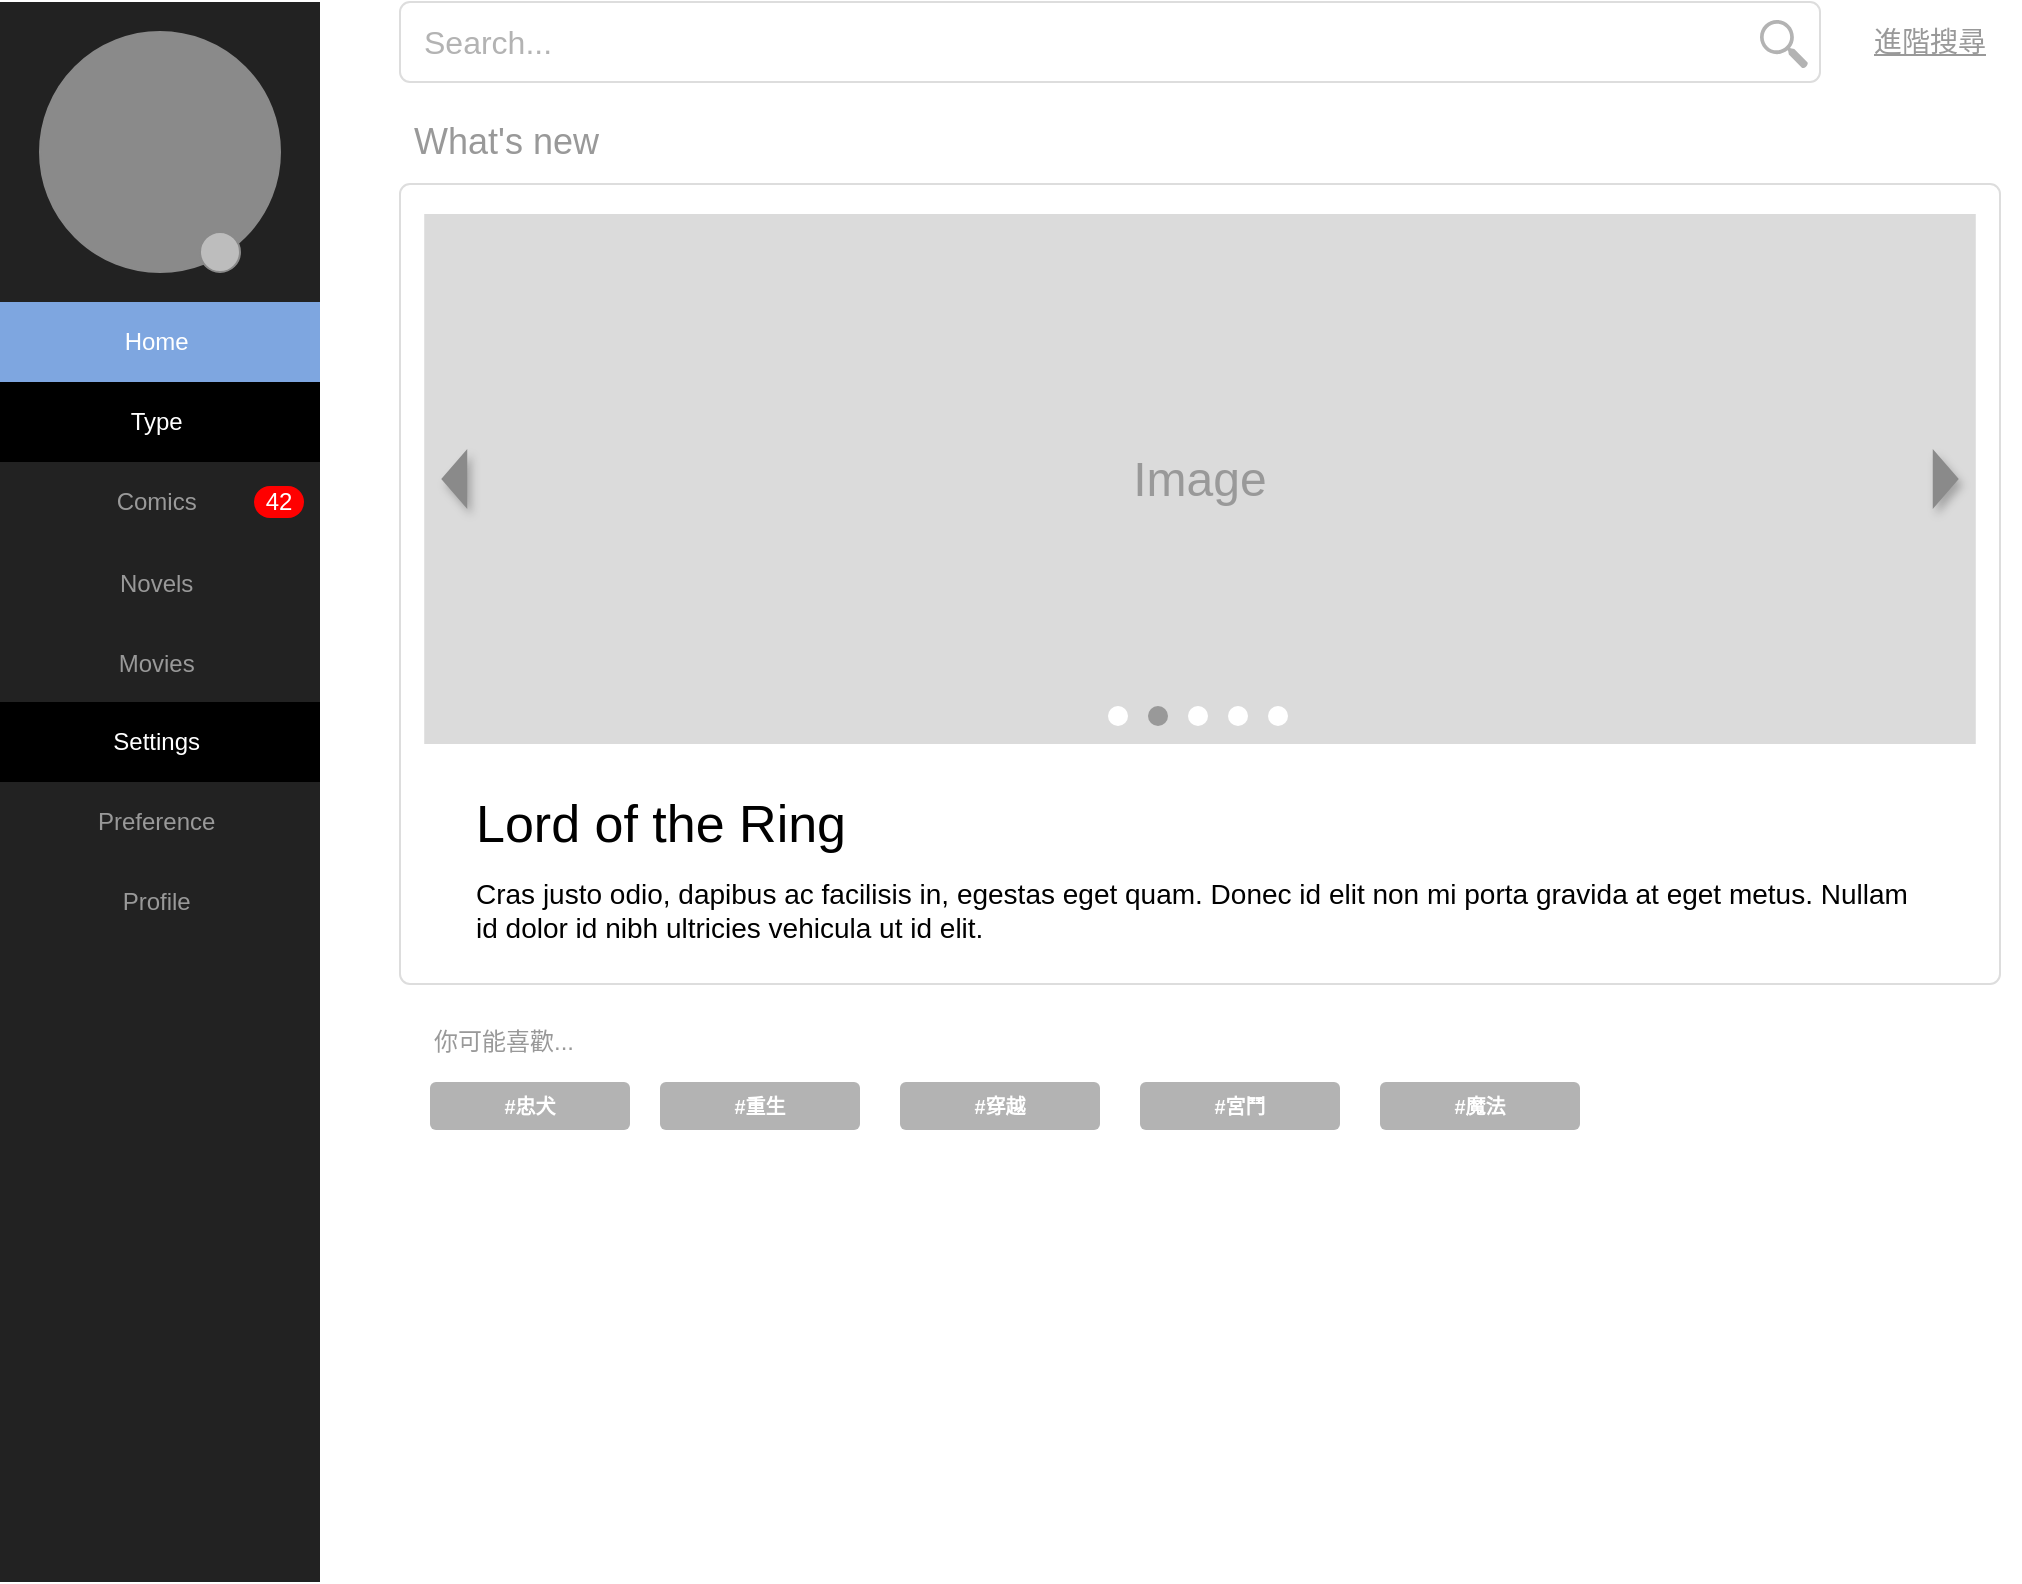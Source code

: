 <mxfile version="15.2.7" type="device"><diagram name="Page-1" id="c9db0220-8083-56f3-ca83-edcdcd058819"><mxGraphModel dx="1718" dy="963" grid="1" gridSize="10" guides="1" tooltips="1" connect="1" arrows="1" fold="1" page="1" pageScale="1.5" pageWidth="826" pageHeight="1169" background="#ffffff" math="0" shadow="0"><root><mxCell id="0" style=";html=1;"/><mxCell id="1" style=";html=1;" parent="0"/><mxCell id="3d76a8aef4d5c911-1" value="" style="html=1;shadow=0;dashed=0;shape=mxgraph.bootstrap.rect;fillColor=#222222;strokeColor=none;whiteSpace=wrap;rounded=0;fontSize=12;fontColor=#000000;align=center;" parent="1" vertex="1"><mxGeometry x="30" y="60" width="160" height="790" as="geometry"/></mxCell><mxCell id="3d76a8aef4d5c911-11" value="" style="html=1;shadow=0;dashed=0;shape=mxgraph.bootstrap.rrect;rSize=5;strokeColor=#dddddd;rounded=0;fontSize=12;align=center;" parent="1" vertex="1"><mxGeometry x="230" y="151" width="800" height="400" as="geometry"/></mxCell><mxCell id="3d76a8aef4d5c911-12" value="Image" style="shape=rect;fontSize=24;fillColor=#DBDBDB;strokeColor=none;fontColor=#999999;whiteSpace=wrap;" parent="3d76a8aef4d5c911-11" vertex="1"><mxGeometry x="12.12" y="15" width="775.76" height="265" as="geometry"/></mxCell><mxCell id="3d76a8aef4d5c911-13" value="Lord of the Ring" style="html=1;shadow=0;dashed=0;shape=mxgraph.bootstrap.anchor;fontSize=26;align=left;whiteSpace=wrap;" parent="3d76a8aef4d5c911-11" vertex="1"><mxGeometry x="36.364" y="300" width="727.273" height="40" as="geometry"/></mxCell><mxCell id="3d76a8aef4d5c911-14" value="Cras justo odio, dapibus ac facilisis in, egestas eget quam. Donec id elit non mi porta gravida at eget metus. Nullam id dolor id nibh ultricies vehicula ut id elit." style="html=1;shadow=0;dashed=0;shape=mxgraph.bootstrap.anchor;strokeColor=#dddddd;whiteSpace=wrap;align=left;verticalAlign=top;fontSize=14;whiteSpace=wrap;" parent="3d76a8aef4d5c911-11" vertex="1"><mxGeometry x="36.36" y="340" width="727.27" height="50" as="geometry"/></mxCell><mxCell id="u7n71OJvJh9l1gqnrT7j-1" value="" style="shape=triangle;strokeColor=none;fillColor=#8A8A8A;direction=south;rounded=0;shadow=1;fontSize=12;fontColor=#000000;align=center;html=1;rotation=-90;" vertex="1" parent="3d76a8aef4d5c911-11"><mxGeometry x="757.88" y="141" width="30" height="13" as="geometry"/></mxCell><mxCell id="u7n71OJvJh9l1gqnrT7j-2" value="" style="shape=triangle;strokeColor=none;fillColor=#8A8A8A;direction=south;rounded=0;shadow=1;fontSize=12;fontColor=#000000;align=center;html=1;rotation=90;" vertex="1" parent="3d76a8aef4d5c911-11"><mxGeometry x="12.12" y="141" width="30" height="13" as="geometry"/></mxCell><mxCell id="u7n71OJvJh9l1gqnrT7j-4" value="" style="ellipse;whiteSpace=wrap;html=1;labelBackgroundColor=none;fontSize=18;fontColor=#999999;strokeColor=none;fillColor=#FFFFFF;align=left;" vertex="1" parent="3d76a8aef4d5c911-11"><mxGeometry x="354" y="261" width="10" height="10" as="geometry"/></mxCell><mxCell id="u7n71OJvJh9l1gqnrT7j-8" value="" style="ellipse;whiteSpace=wrap;html=1;labelBackgroundColor=none;fontSize=18;fontColor=#999999;strokeColor=none;fillColor=#999999;align=left;" vertex="1" parent="3d76a8aef4d5c911-11"><mxGeometry x="374" y="261" width="10" height="10" as="geometry"/></mxCell><mxCell id="u7n71OJvJh9l1gqnrT7j-9" value="" style="ellipse;whiteSpace=wrap;html=1;labelBackgroundColor=none;fontSize=18;fontColor=#999999;strokeColor=none;fillColor=#FFFFFF;align=left;" vertex="1" parent="3d76a8aef4d5c911-11"><mxGeometry x="394" y="261" width="10" height="10" as="geometry"/></mxCell><mxCell id="u7n71OJvJh9l1gqnrT7j-11" value="" style="ellipse;whiteSpace=wrap;html=1;labelBackgroundColor=none;fontSize=18;fontColor=#999999;strokeColor=none;fillColor=#FFFFFF;align=left;" vertex="1" parent="3d76a8aef4d5c911-11"><mxGeometry x="414" y="261" width="10" height="10" as="geometry"/></mxCell><mxCell id="u7n71OJvJh9l1gqnrT7j-12" value="" style="ellipse;whiteSpace=wrap;html=1;labelBackgroundColor=none;fontSize=18;fontColor=#999999;strokeColor=none;fillColor=#FFFFFF;align=left;" vertex="1" parent="3d76a8aef4d5c911-11"><mxGeometry x="434" y="261" width="10" height="10" as="geometry"/></mxCell><mxCell id="3d76a8aef4d5c911-18" value="&lt;font color=&quot;#b3b3b3&quot;&gt;Search...&lt;/font&gt;" style="html=1;shadow=0;dashed=0;shape=mxgraph.bootstrap.rrect;rSize=5;strokeColor=#dddddd;;align=left;spacingLeft=10;fontSize=16;whiteSpace=wrap;rounded=0;" parent="1" vertex="1"><mxGeometry x="230" y="60" width="710" height="40" as="geometry"/></mxCell><mxCell id="3d76a8aef4d5c911-23" value="What's new" style="html=1;shadow=0;dashed=0;shape=mxgraph.bootstrap.rect;strokeColor=none;fillColor=none;fontColor=#999999;align=left;spacingLeft=5;whiteSpace=wrap;rounded=0;fontSize=18;" parent="1" vertex="1"><mxGeometry x="230" y="120" width="200" height="20" as="geometry"/></mxCell><mxCell id="3d76a8aef4d5c911-28" value="你可能喜歡..." style="html=1;shadow=0;dashed=0;shape=mxgraph.bootstrap.rect;strokeColor=none;fillColor=none;fontColor=#999999;align=left;spacingLeft=5;whiteSpace=wrap;rounded=0;" parent="1" vertex="1"><mxGeometry x="240" y="570" width="200" height="20" as="geometry"/></mxCell><mxCell id="3d76a8aef4d5c911-42" value="#忠犬" style="html=1;shadow=0;dashed=0;shape=mxgraph.bootstrap.rrect;align=center;rSize=3;strokeColor=none;fillColor=#B3B3B3;fontColor=#ffffff;fontStyle=1;fontSize=10;whiteSpace=wrap;rounded=0;" parent="1" vertex="1"><mxGeometry x="245" y="600" width="100" height="24" as="geometry"/></mxCell><mxCell id="3d76a8aef4d5c911-3" value="&lt;span style=&quot;white-space: pre&quot;&gt;&#9;&lt;/span&gt;Home" style="html=1;shadow=0;dashed=0;shape=mxgraph.bootstrap.rect;fillColor=#7EA6E0;strokeColor=none;fontColor=#ffffff;spacingRight=30;whiteSpace=wrap;align=center;" parent="1" vertex="1"><mxGeometry x="30" y="210" width="160" height="40" as="geometry"/></mxCell><mxCell id="3d76a8aef4d5c911-5" value="&lt;span style=&quot;white-space: pre&quot;&gt;&#9;&lt;/span&gt;Comics" style="html=1;shadow=0;dashed=0;fillColor=none;strokeColor=none;shape=mxgraph.bootstrap.rect;fontColor=#999999;spacingRight=30;whiteSpace=wrap;align=center;labelBackgroundColor=none;" parent="1" vertex="1"><mxGeometry x="30" y="290" width="160" height="40" as="geometry"/></mxCell><mxCell id="3d76a8aef4d5c911-6" value="42" style="html=1;shadow=0;dashed=0;shape=mxgraph.bootstrap.rrect;rSize=8;fillColor=#ff0000;strokeColor=none;fontColor=#ffffff;whiteSpace=wrap;" parent="3d76a8aef4d5c911-5" vertex="1"><mxGeometry x="1" y="0.5" width="25" height="16" relative="1" as="geometry"><mxPoint x="-33" y="-8" as="offset"/></mxGeometry></mxCell><mxCell id="CCNayb5OCZj6-Qls10-n-5" value="&lt;span style=&quot;white-space: pre&quot;&gt;&#9;&lt;/span&gt;Novels" style="html=1;shadow=0;dashed=0;shape=mxgraph.bootstrap.rect;fillColor=none;strokeColor=none;fontColor=#999999;spacingRight=30;whiteSpace=wrap;align=center;" parent="1" vertex="1"><mxGeometry x="30" y="331" width="160" height="40" as="geometry"/></mxCell><mxCell id="CCNayb5OCZj6-Qls10-n-6" value="&lt;span style=&quot;white-space: pre&quot;&gt;&#9;&lt;/span&gt;Movies" style="html=1;shadow=0;dashed=0;shape=mxgraph.bootstrap.rect;fillColor=none;strokeColor=none;fontColor=#999999;spacingRight=30;whiteSpace=wrap;align=center;" parent="1" vertex="1"><mxGeometry x="30" y="371" width="160" height="40" as="geometry"/></mxCell><mxCell id="CCNayb5OCZj6-Qls10-n-7" value="" style="ellipse;whiteSpace=wrap;html=1;labelBackgroundColor=none;fontColor=#999999;fillColor=#8A8A8A;align=center;strokeColor=#8A8A8A;" parent="1" vertex="1"><mxGeometry x="50" y="75" width="120" height="120" as="geometry"/></mxCell><mxCell id="CCNayb5OCZj6-Qls10-n-10" value="" style="ellipse;whiteSpace=wrap;html=1;labelBackgroundColor=none;fontColor=#999999;strokeColor=#8A8A8A;fillColor=#BDBDBD;align=center;" parent="1" vertex="1"><mxGeometry x="130" y="175" width="20" height="20" as="geometry"/></mxCell><mxCell id="CCNayb5OCZj6-Qls10-n-13" value="&lt;span style=&quot;white-space: pre&quot;&gt;&#9;&lt;/span&gt;Settings" style="html=1;shadow=0;dashed=0;shape=mxgraph.bootstrap.rect;fillColor=#000000;strokeColor=none;fontColor=#ffffff;spacingRight=30;whiteSpace=wrap;align=center;" parent="1" vertex="1"><mxGeometry x="30" y="410" width="160" height="40" as="geometry"/></mxCell><mxCell id="CCNayb5OCZj6-Qls10-n-14" value="&lt;span style=&quot;white-space: pre&quot;&gt;&#9;&lt;/span&gt;Type" style="html=1;shadow=0;dashed=0;shape=mxgraph.bootstrap.rect;fillColor=#000000;strokeColor=none;fontColor=#ffffff;spacingRight=30;whiteSpace=wrap;align=center;" parent="1" vertex="1"><mxGeometry x="30" y="250" width="160" height="40" as="geometry"/></mxCell><mxCell id="CCNayb5OCZj6-Qls10-n-15" value="&lt;span style=&quot;white-space: pre&quot;&gt;&#9;&lt;/span&gt;Preference" style="html=1;shadow=0;dashed=0;shape=mxgraph.bootstrap.rect;fillColor=none;strokeColor=none;fontColor=#999999;spacingRight=30;whiteSpace=wrap;align=center;" parent="1" vertex="1"><mxGeometry x="30" y="450" width="160" height="40" as="geometry"/></mxCell><mxCell id="CCNayb5OCZj6-Qls10-n-16" value="&lt;span style=&quot;white-space: pre&quot;&gt;&#9;&lt;/span&gt;Profile" style="html=1;shadow=0;dashed=0;shape=mxgraph.bootstrap.rect;fillColor=none;strokeColor=none;fontColor=#999999;spacingRight=30;whiteSpace=wrap;align=center;" parent="1" vertex="1"><mxGeometry x="30" y="490" width="160" height="40" as="geometry"/></mxCell><mxCell id="CCNayb5OCZj6-Qls10-n-22" value="#重生" style="html=1;shadow=0;dashed=0;shape=mxgraph.bootstrap.rrect;align=center;rSize=3;strokeColor=none;fillColor=#B3B3B3;fontColor=#ffffff;fontStyle=1;fontSize=10;whiteSpace=wrap;rounded=0;" parent="1" vertex="1"><mxGeometry x="360" y="600" width="100" height="24" as="geometry"/></mxCell><mxCell id="CCNayb5OCZj6-Qls10-n-23" value="#穿越" style="html=1;shadow=0;dashed=0;shape=mxgraph.bootstrap.rrect;align=center;rSize=3;strokeColor=none;fillColor=#B3B3B3;fontColor=#ffffff;fontStyle=1;fontSize=10;whiteSpace=wrap;rounded=0;" parent="1" vertex="1"><mxGeometry x="480" y="600" width="100" height="24" as="geometry"/></mxCell><mxCell id="CCNayb5OCZj6-Qls10-n-24" value="#宮鬥" style="html=1;shadow=0;dashed=0;shape=mxgraph.bootstrap.rrect;align=center;rSize=3;strokeColor=none;fillColor=#B3B3B3;fontColor=#ffffff;fontStyle=1;fontSize=10;whiteSpace=wrap;rounded=0;" parent="1" vertex="1"><mxGeometry x="600" y="600" width="100" height="24" as="geometry"/></mxCell><mxCell id="CCNayb5OCZj6-Qls10-n-25" value="#魔法" style="html=1;shadow=0;dashed=0;shape=mxgraph.bootstrap.rrect;align=center;rSize=3;strokeColor=none;fillColor=#B3B3B3;fontColor=#ffffff;fontStyle=1;fontSize=10;whiteSpace=wrap;rounded=0;" parent="1" vertex="1"><mxGeometry x="720" y="600" width="100" height="24" as="geometry"/></mxCell><mxCell id="CCNayb5OCZj6-Qls10-n-26" value="進階搜尋" style="text;html=1;strokeColor=none;fillColor=none;align=center;verticalAlign=middle;whiteSpace=wrap;rounded=0;labelBackgroundColor=none;fontColor=#999999;fontStyle=4;fontSize=14;" parent="1" vertex="1"><mxGeometry x="950" y="65" width="90" height="30" as="geometry"/></mxCell><mxCell id="u7n71OJvJh9l1gqnrT7j-3" value="" style="sketch=0;html=1;aspect=fixed;strokeColor=none;shadow=0;align=center;verticalAlign=top;fillColor=#B3B3B3;shape=mxgraph.gcp2.search;labelBackgroundColor=none;fontSize=18;fontColor=#999999;" vertex="1" parent="1"><mxGeometry x="910" y="69" width="24.05" height="24.29" as="geometry"/></mxCell></root></mxGraphModel></diagram></mxfile>